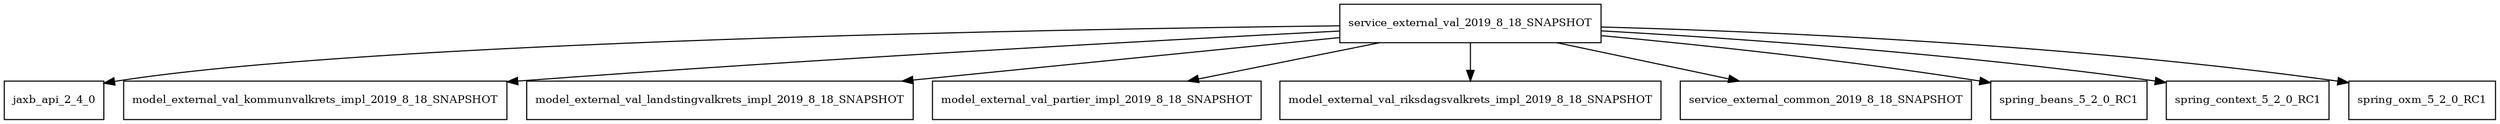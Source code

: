 digraph service_external_val_2019_8_18_SNAPSHOT_dependencies {
  node [shape = box, fontsize=10.0];
  service_external_val_2019_8_18_SNAPSHOT -> jaxb_api_2_4_0;
  service_external_val_2019_8_18_SNAPSHOT -> model_external_val_kommunvalkrets_impl_2019_8_18_SNAPSHOT;
  service_external_val_2019_8_18_SNAPSHOT -> model_external_val_landstingvalkrets_impl_2019_8_18_SNAPSHOT;
  service_external_val_2019_8_18_SNAPSHOT -> model_external_val_partier_impl_2019_8_18_SNAPSHOT;
  service_external_val_2019_8_18_SNAPSHOT -> model_external_val_riksdagsvalkrets_impl_2019_8_18_SNAPSHOT;
  service_external_val_2019_8_18_SNAPSHOT -> service_external_common_2019_8_18_SNAPSHOT;
  service_external_val_2019_8_18_SNAPSHOT -> spring_beans_5_2_0_RC1;
  service_external_val_2019_8_18_SNAPSHOT -> spring_context_5_2_0_RC1;
  service_external_val_2019_8_18_SNAPSHOT -> spring_oxm_5_2_0_RC1;
}
